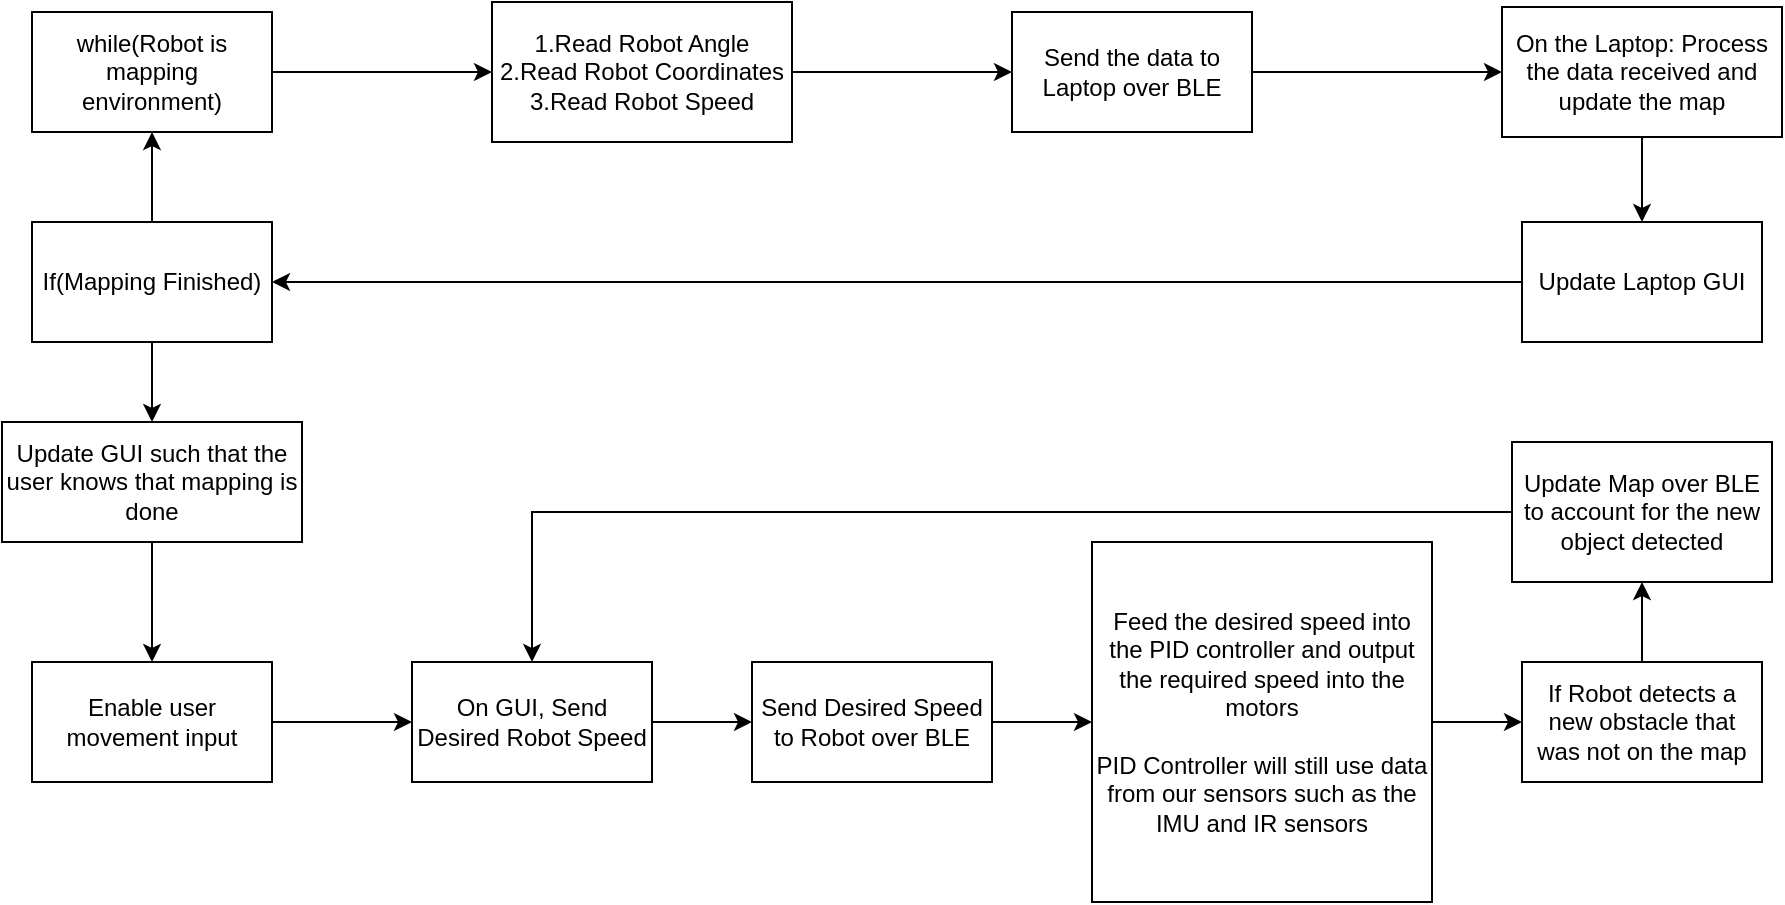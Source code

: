 <mxfile version="26.0.13">
  <diagram name="Page-1" id="w8CgdCTqObcGgpUQYmHC">
    <mxGraphModel dx="1426" dy="747" grid="1" gridSize="10" guides="1" tooltips="1" connect="1" arrows="1" fold="1" page="1" pageScale="1" pageWidth="1169" pageHeight="827" math="0" shadow="0">
      <root>
        <mxCell id="0" />
        <mxCell id="1" parent="0" />
        <mxCell id="0D3VCqtAZQnuZJERKfl_-2" style="edgeStyle=orthogonalEdgeStyle;rounded=0;orthogonalLoop=1;jettySize=auto;html=1;" edge="1" parent="1" source="0D3VCqtAZQnuZJERKfl_-1" target="0D3VCqtAZQnuZJERKfl_-3">
          <mxGeometry relative="1" as="geometry">
            <mxPoint x="540" y="195" as="targetPoint" />
          </mxGeometry>
        </mxCell>
        <mxCell id="0D3VCqtAZQnuZJERKfl_-1" value="1.Read Robot Angle&lt;div&gt;2.Read Robot Coordinates&lt;/div&gt;&lt;div&gt;3.Read Robot Speed&lt;/div&gt;" style="rounded=0;whiteSpace=wrap;html=1;" vertex="1" parent="1">
          <mxGeometry x="370" y="160" width="150" height="70" as="geometry" />
        </mxCell>
        <mxCell id="0D3VCqtAZQnuZJERKfl_-4" style="edgeStyle=orthogonalEdgeStyle;rounded=0;orthogonalLoop=1;jettySize=auto;html=1;" edge="1" parent="1" source="0D3VCqtAZQnuZJERKfl_-3" target="0D3VCqtAZQnuZJERKfl_-5">
          <mxGeometry relative="1" as="geometry">
            <mxPoint x="690" y="195" as="targetPoint" />
          </mxGeometry>
        </mxCell>
        <mxCell id="0D3VCqtAZQnuZJERKfl_-3" value="Send the data to Laptop over BLE" style="rounded=0;whiteSpace=wrap;html=1;" vertex="1" parent="1">
          <mxGeometry x="630" y="165" width="120" height="60" as="geometry" />
        </mxCell>
        <mxCell id="0D3VCqtAZQnuZJERKfl_-6" style="edgeStyle=orthogonalEdgeStyle;rounded=0;orthogonalLoop=1;jettySize=auto;html=1;" edge="1" parent="1" source="0D3VCqtAZQnuZJERKfl_-5" target="0D3VCqtAZQnuZJERKfl_-7">
          <mxGeometry relative="1" as="geometry">
            <mxPoint x="945" y="270" as="targetPoint" />
          </mxGeometry>
        </mxCell>
        <mxCell id="0D3VCqtAZQnuZJERKfl_-5" value="On the Laptop: Process the data received and update the map" style="rounded=0;whiteSpace=wrap;html=1;" vertex="1" parent="1">
          <mxGeometry x="875" y="162.5" width="140" height="65" as="geometry" />
        </mxCell>
        <mxCell id="0D3VCqtAZQnuZJERKfl_-19" style="edgeStyle=orthogonalEdgeStyle;rounded=0;orthogonalLoop=1;jettySize=auto;html=1;entryX=1;entryY=0.5;entryDx=0;entryDy=0;" edge="1" parent="1" source="0D3VCqtAZQnuZJERKfl_-7" target="0D3VCqtAZQnuZJERKfl_-14">
          <mxGeometry relative="1" as="geometry" />
        </mxCell>
        <mxCell id="0D3VCqtAZQnuZJERKfl_-7" value="Update Laptop GUI" style="rounded=0;whiteSpace=wrap;html=1;" vertex="1" parent="1">
          <mxGeometry x="885" y="270" width="120" height="60" as="geometry" />
        </mxCell>
        <mxCell id="0D3VCqtAZQnuZJERKfl_-29" value="" style="edgeStyle=orthogonalEdgeStyle;rounded=0;orthogonalLoop=1;jettySize=auto;html=1;" edge="1" parent="1" source="0D3VCqtAZQnuZJERKfl_-9" target="0D3VCqtAZQnuZJERKfl_-28">
          <mxGeometry relative="1" as="geometry" />
        </mxCell>
        <mxCell id="0D3VCqtAZQnuZJERKfl_-9" value="Send Desired Speed to Robot over BLE" style="rounded=0;whiteSpace=wrap;html=1;" vertex="1" parent="1">
          <mxGeometry x="500" y="490" width="120" height="60" as="geometry" />
        </mxCell>
        <mxCell id="0D3VCqtAZQnuZJERKfl_-11" style="edgeStyle=orthogonalEdgeStyle;rounded=0;orthogonalLoop=1;jettySize=auto;html=1;entryX=0;entryY=0.5;entryDx=0;entryDy=0;" edge="1" parent="1" source="0D3VCqtAZQnuZJERKfl_-10" target="0D3VCqtAZQnuZJERKfl_-9">
          <mxGeometry relative="1" as="geometry">
            <mxPoint x="1240" y="440" as="targetPoint" />
          </mxGeometry>
        </mxCell>
        <mxCell id="0D3VCqtAZQnuZJERKfl_-10" value="On GUI, Send Desired Robot Speed" style="rounded=0;whiteSpace=wrap;html=1;" vertex="1" parent="1">
          <mxGeometry x="330" y="490" width="120" height="60" as="geometry" />
        </mxCell>
        <mxCell id="0D3VCqtAZQnuZJERKfl_-13" style="edgeStyle=orthogonalEdgeStyle;rounded=0;orthogonalLoop=1;jettySize=auto;html=1;entryX=0;entryY=0.5;entryDx=0;entryDy=0;" edge="1" parent="1" source="0D3VCqtAZQnuZJERKfl_-12" target="0D3VCqtAZQnuZJERKfl_-1">
          <mxGeometry relative="1" as="geometry" />
        </mxCell>
        <mxCell id="0D3VCqtAZQnuZJERKfl_-12" value="while(Robot is mapping environment)" style="rounded=0;whiteSpace=wrap;html=1;" vertex="1" parent="1">
          <mxGeometry x="140" y="165" width="120" height="60" as="geometry" />
        </mxCell>
        <mxCell id="0D3VCqtAZQnuZJERKfl_-16" value="" style="edgeStyle=orthogonalEdgeStyle;rounded=0;orthogonalLoop=1;jettySize=auto;html=1;" edge="1" parent="1" source="0D3VCqtAZQnuZJERKfl_-14" target="0D3VCqtAZQnuZJERKfl_-15">
          <mxGeometry relative="1" as="geometry" />
        </mxCell>
        <mxCell id="0D3VCqtAZQnuZJERKfl_-20" style="edgeStyle=orthogonalEdgeStyle;rounded=0;orthogonalLoop=1;jettySize=auto;html=1;entryX=0.5;entryY=1;entryDx=0;entryDy=0;" edge="1" parent="1" source="0D3VCqtAZQnuZJERKfl_-14" target="0D3VCqtAZQnuZJERKfl_-12">
          <mxGeometry relative="1" as="geometry" />
        </mxCell>
        <mxCell id="0D3VCqtAZQnuZJERKfl_-14" value="If(Mapping Finished)" style="rounded=0;whiteSpace=wrap;html=1;" vertex="1" parent="1">
          <mxGeometry x="140" y="270" width="120" height="60" as="geometry" />
        </mxCell>
        <mxCell id="0D3VCqtAZQnuZJERKfl_-18" value="" style="edgeStyle=orthogonalEdgeStyle;rounded=0;orthogonalLoop=1;jettySize=auto;html=1;" edge="1" parent="1" source="0D3VCqtAZQnuZJERKfl_-15" target="0D3VCqtAZQnuZJERKfl_-17">
          <mxGeometry relative="1" as="geometry" />
        </mxCell>
        <mxCell id="0D3VCqtAZQnuZJERKfl_-15" value="Update GUI such that the user knows that mapping is done" style="whiteSpace=wrap;html=1;rounded=0;" vertex="1" parent="1">
          <mxGeometry x="125" y="370" width="150" height="60" as="geometry" />
        </mxCell>
        <mxCell id="0D3VCqtAZQnuZJERKfl_-21" style="edgeStyle=orthogonalEdgeStyle;rounded=0;orthogonalLoop=1;jettySize=auto;html=1;entryX=0;entryY=0.5;entryDx=0;entryDy=0;" edge="1" parent="1" source="0D3VCqtAZQnuZJERKfl_-17" target="0D3VCqtAZQnuZJERKfl_-10">
          <mxGeometry relative="1" as="geometry" />
        </mxCell>
        <mxCell id="0D3VCqtAZQnuZJERKfl_-17" value="Enable user movement input" style="whiteSpace=wrap;html=1;rounded=0;" vertex="1" parent="1">
          <mxGeometry x="140" y="490" width="120" height="60" as="geometry" />
        </mxCell>
        <mxCell id="0D3VCqtAZQnuZJERKfl_-27" value="" style="edgeStyle=orthogonalEdgeStyle;rounded=0;orthogonalLoop=1;jettySize=auto;html=1;" edge="1" parent="1" source="0D3VCqtAZQnuZJERKfl_-24" target="0D3VCqtAZQnuZJERKfl_-26">
          <mxGeometry relative="1" as="geometry" />
        </mxCell>
        <mxCell id="0D3VCqtAZQnuZJERKfl_-24" value="If Robot detects a new obstacle that was not on the map" style="whiteSpace=wrap;html=1;rounded=0;" vertex="1" parent="1">
          <mxGeometry x="885" y="490" width="120" height="60" as="geometry" />
        </mxCell>
        <mxCell id="0D3VCqtAZQnuZJERKfl_-31" style="edgeStyle=orthogonalEdgeStyle;rounded=0;orthogonalLoop=1;jettySize=auto;html=1;entryX=0.5;entryY=0;entryDx=0;entryDy=0;" edge="1" parent="1" source="0D3VCqtAZQnuZJERKfl_-26" target="0D3VCqtAZQnuZJERKfl_-10">
          <mxGeometry relative="1" as="geometry" />
        </mxCell>
        <mxCell id="0D3VCqtAZQnuZJERKfl_-26" value="Update Map over BLE to account for the new object detected" style="whiteSpace=wrap;html=1;rounded=0;" vertex="1" parent="1">
          <mxGeometry x="880" y="380" width="130" height="70" as="geometry" />
        </mxCell>
        <mxCell id="0D3VCqtAZQnuZJERKfl_-30" value="" style="edgeStyle=orthogonalEdgeStyle;rounded=0;orthogonalLoop=1;jettySize=auto;html=1;" edge="1" parent="1" source="0D3VCqtAZQnuZJERKfl_-28" target="0D3VCqtAZQnuZJERKfl_-24">
          <mxGeometry relative="1" as="geometry" />
        </mxCell>
        <mxCell id="0D3VCqtAZQnuZJERKfl_-28" value="Feed the desired speed into the PID controller and output the required speed into the motors&lt;br&gt;&lt;br&gt;PID Controller will still use data from our sensors such as the IMU and IR sensors" style="whiteSpace=wrap;html=1;rounded=0;" vertex="1" parent="1">
          <mxGeometry x="670" y="430" width="170" height="180" as="geometry" />
        </mxCell>
      </root>
    </mxGraphModel>
  </diagram>
</mxfile>
